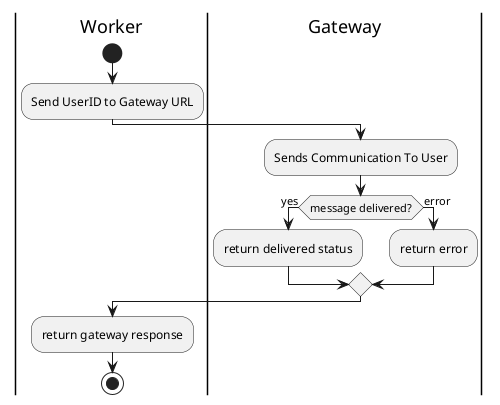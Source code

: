 @startuml Send Message To Gateway Activity;
|Worker|

start

:Send UserID to Gateway URL;

|Gateway|
:Sends Communication To User;


if (message delivered?) is (yes) then
:return delivered status;
else (error)
:return error;
endif
|Worker|
:return gateway response;
stop
@enduml